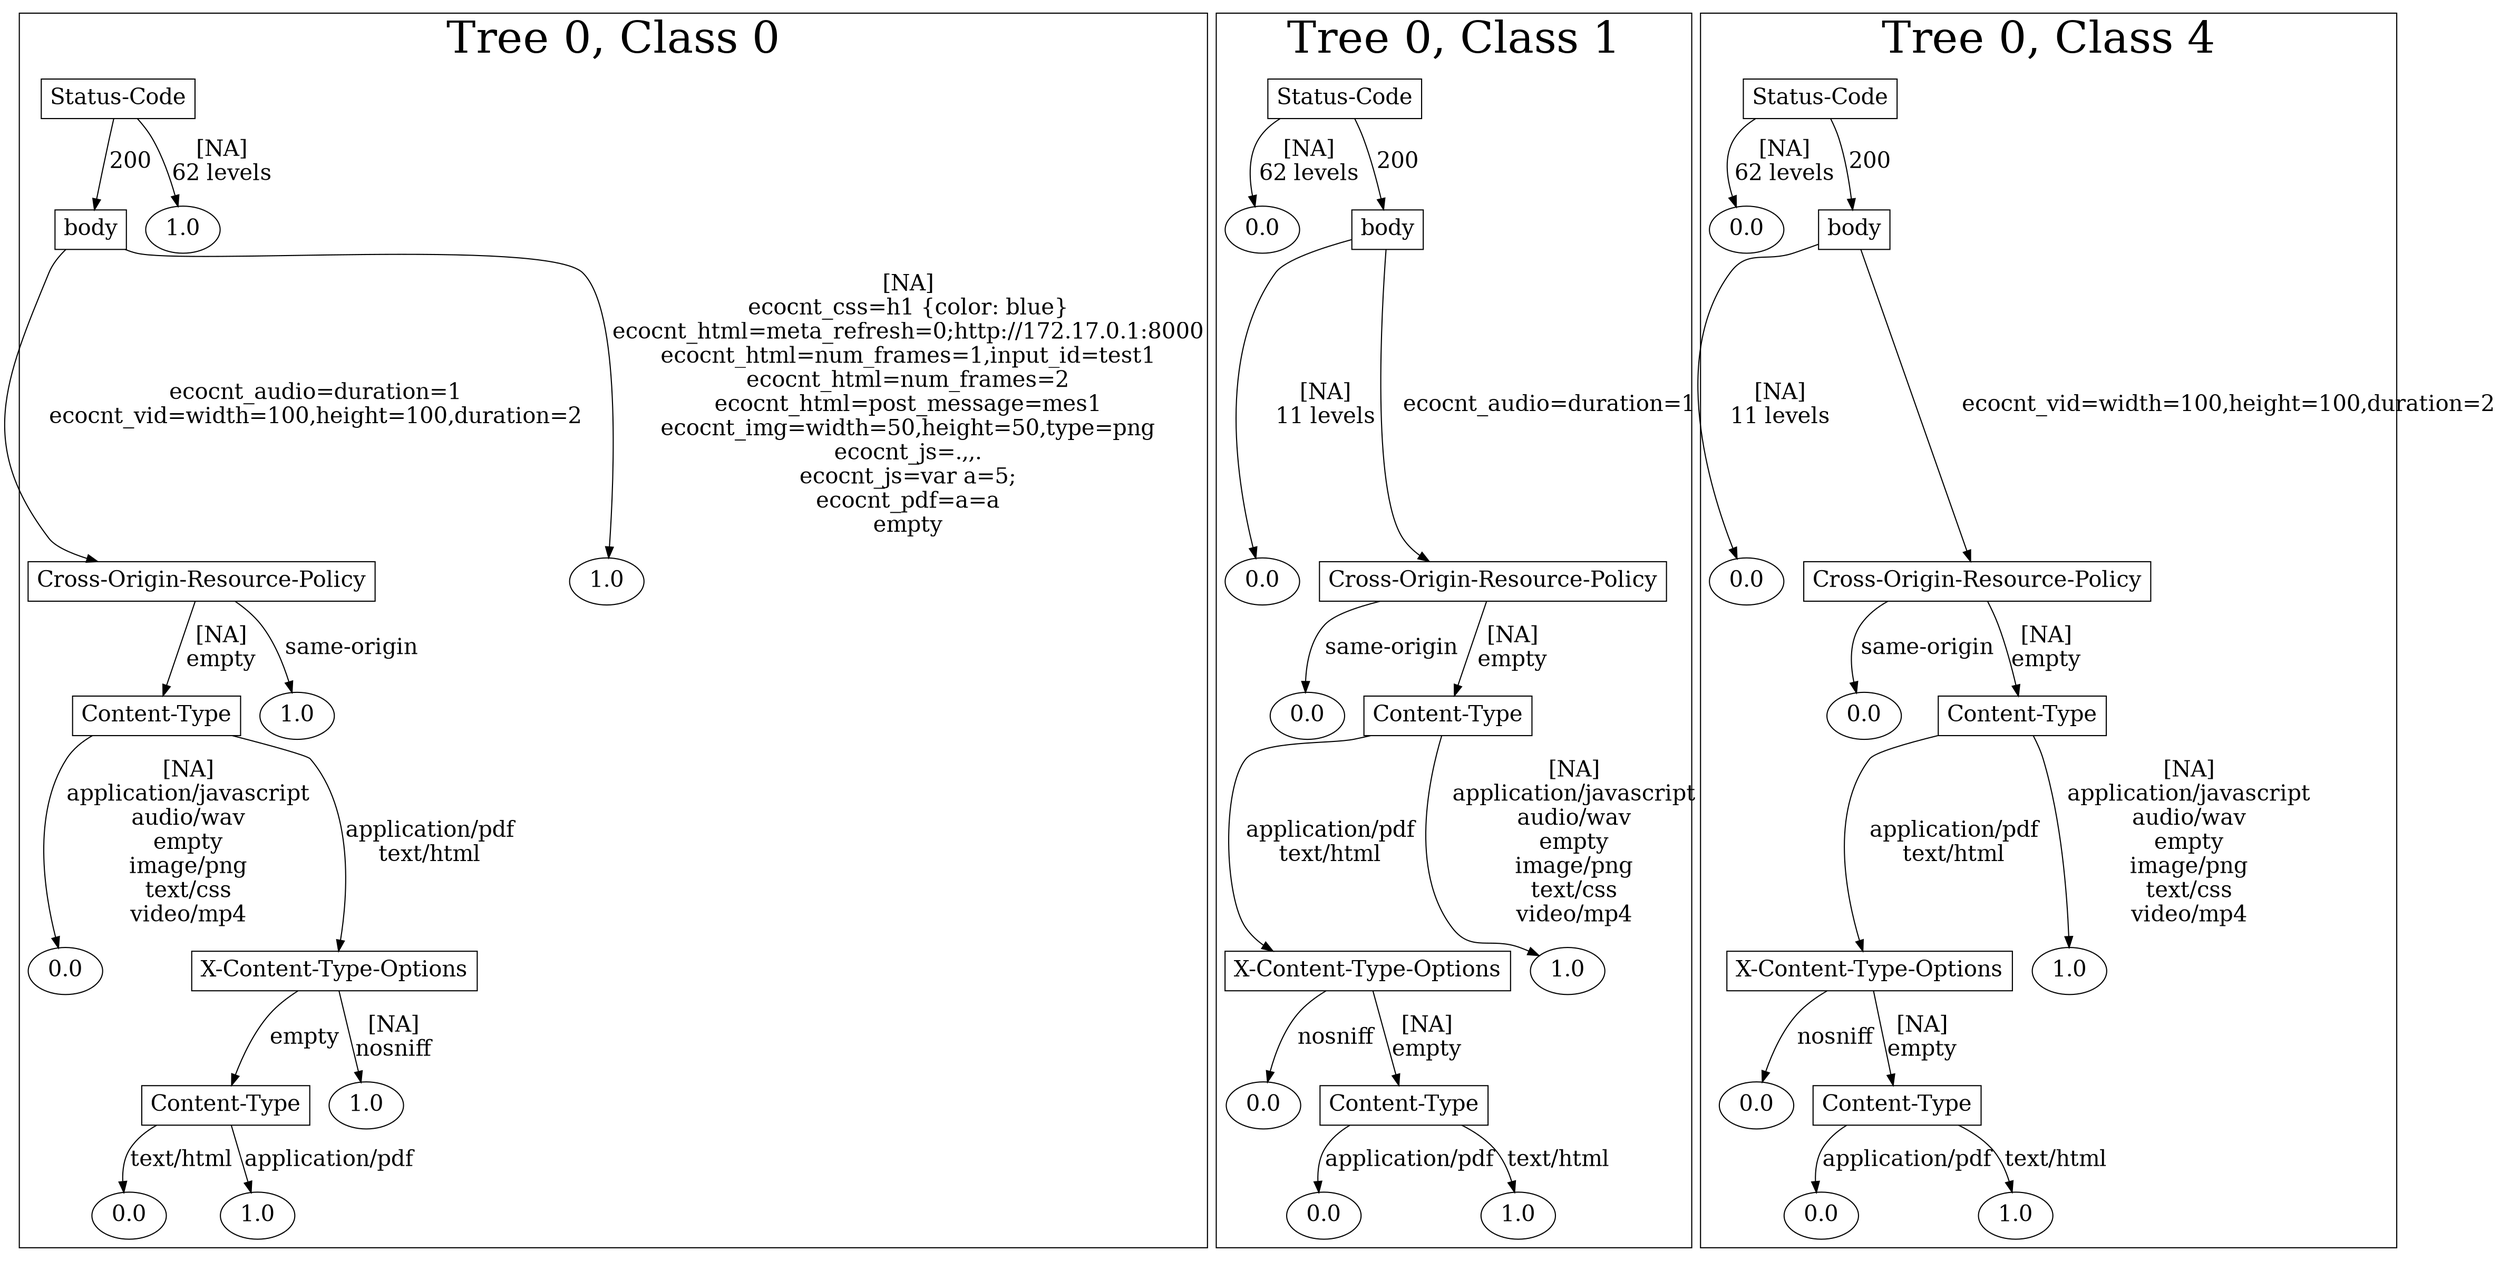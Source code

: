 /*
Generated by:
    http://https://github.com/h2oai/h2o-3/tree/master/h2o-genmodel/src/main/java/hex/genmodel/tools/PrintMojo.java
*/

/*
On a mac:

$ brew install graphviz
$ dot -Tpng file.gv -o file.png
$ open file.png
*/

digraph G {

subgraph cluster_0 {
/* Nodes */

/* Level 0 */
{
"SG_0_Node_0" [shape=box, fontsize=20, label="Status-Code"]
}

/* Level 1 */
{
"SG_0_Node_1" [shape=box, fontsize=20, label="body"]
"SG_0_Node_6" [fontsize=20, label="1.0"]
}

/* Level 2 */
{
"SG_0_Node_2" [shape=box, fontsize=20, label="Cross-Origin-Resource-Policy"]
"SG_0_Node_7" [fontsize=20, label="1.0"]
}

/* Level 3 */
{
"SG_0_Node_3" [shape=box, fontsize=20, label="Content-Type"]
"SG_0_Node_8" [fontsize=20, label="1.0"]
}

/* Level 4 */
{
"SG_0_Node_9" [fontsize=20, label="0.0"]
"SG_0_Node_4" [shape=box, fontsize=20, label="X-Content-Type-Options"]
}

/* Level 5 */
{
"SG_0_Node_5" [shape=box, fontsize=20, label="Content-Type"]
"SG_0_Node_10" [fontsize=20, label="1.0"]
}

/* Level 6 */
{
"SG_0_Node_11" [fontsize=20, label="0.0"]
"SG_0_Node_12" [fontsize=20, label="1.0"]
}

/* Edges */
"SG_0_Node_0" -> "SG_0_Node_1" [fontsize=20, label="200
"]
"SG_0_Node_0" -> "SG_0_Node_6" [fontsize=20, label="[NA]
62 levels
"]
"SG_0_Node_1" -> "SG_0_Node_2" [fontsize=20, label="ecocnt_audio=duration=1
ecocnt_vid=width=100,height=100,duration=2
"]
"SG_0_Node_1" -> "SG_0_Node_7" [fontsize=20, label="[NA]
ecocnt_css=h1 {color: blue}
ecocnt_html=meta_refresh=0;http://172.17.0.1:8000
ecocnt_html=num_frames=1,input_id=test1
ecocnt_html=num_frames=2
ecocnt_html=post_message=mes1
ecocnt_img=width=50,height=50,type=png
ecocnt_js=.,,.
ecocnt_js=var a=5;
ecocnt_pdf=a=a
empty
"]
"SG_0_Node_2" -> "SG_0_Node_3" [fontsize=20, label="[NA]
empty
"]
"SG_0_Node_2" -> "SG_0_Node_8" [fontsize=20, label="same-origin
"]
"SG_0_Node_3" -> "SG_0_Node_9" [fontsize=20, label="[NA]
application/javascript
audio/wav
empty
image/png
text/css
video/mp4
"]
"SG_0_Node_3" -> "SG_0_Node_4" [fontsize=20, label="application/pdf
text/html
"]
"SG_0_Node_4" -> "SG_0_Node_5" [fontsize=20, label="empty
"]
"SG_0_Node_4" -> "SG_0_Node_10" [fontsize=20, label="[NA]
nosniff
"]
"SG_0_Node_5" -> "SG_0_Node_11" [fontsize=20, label="text/html
"]
"SG_0_Node_5" -> "SG_0_Node_12" [fontsize=20, label="application/pdf
"]

fontsize=40
label="Tree 0, Class 0"
}

subgraph cluster_1 {
/* Nodes */

/* Level 0 */
{
"SG_1_Node_0" [shape=box, fontsize=20, label="Status-Code"]
}

/* Level 1 */
{
"SG_1_Node_6" [fontsize=20, label="0.0"]
"SG_1_Node_1" [shape=box, fontsize=20, label="body"]
}

/* Level 2 */
{
"SG_1_Node_7" [fontsize=20, label="0.0"]
"SG_1_Node_2" [shape=box, fontsize=20, label="Cross-Origin-Resource-Policy"]
}

/* Level 3 */
{
"SG_1_Node_8" [fontsize=20, label="0.0"]
"SG_1_Node_3" [shape=box, fontsize=20, label="Content-Type"]
}

/* Level 4 */
{
"SG_1_Node_4" [shape=box, fontsize=20, label="X-Content-Type-Options"]
"SG_1_Node_9" [fontsize=20, label="1.0"]
}

/* Level 5 */
{
"SG_1_Node_10" [fontsize=20, label="0.0"]
"SG_1_Node_5" [shape=box, fontsize=20, label="Content-Type"]
}

/* Level 6 */
{
"SG_1_Node_11" [fontsize=20, label="0.0"]
"SG_1_Node_12" [fontsize=20, label="1.0"]
}

/* Edges */
"SG_1_Node_0" -> "SG_1_Node_6" [fontsize=20, label="[NA]
62 levels
"]
"SG_1_Node_0" -> "SG_1_Node_1" [fontsize=20, label="200
"]
"SG_1_Node_1" -> "SG_1_Node_7" [fontsize=20, label="[NA]
11 levels
"]
"SG_1_Node_1" -> "SG_1_Node_2" [fontsize=20, label="ecocnt_audio=duration=1
"]
"SG_1_Node_2" -> "SG_1_Node_8" [fontsize=20, label="same-origin
"]
"SG_1_Node_2" -> "SG_1_Node_3" [fontsize=20, label="[NA]
empty
"]
"SG_1_Node_3" -> "SG_1_Node_4" [fontsize=20, label="application/pdf
text/html
"]
"SG_1_Node_3" -> "SG_1_Node_9" [fontsize=20, label="[NA]
application/javascript
audio/wav
empty
image/png
text/css
video/mp4
"]
"SG_1_Node_4" -> "SG_1_Node_10" [fontsize=20, label="nosniff
"]
"SG_1_Node_4" -> "SG_1_Node_5" [fontsize=20, label="[NA]
empty
"]
"SG_1_Node_5" -> "SG_1_Node_11" [fontsize=20, label="application/pdf
"]
"SG_1_Node_5" -> "SG_1_Node_12" [fontsize=20, label="text/html
"]

fontsize=40
label="Tree 0, Class 1"
}

subgraph cluster_2 {
/* Nodes */

/* Level 0 */
{
"SG_2_Node_0" [shape=box, fontsize=20, label="Status-Code"]
}

/* Level 1 */
{
"SG_2_Node_6" [fontsize=20, label="0.0"]
"SG_2_Node_1" [shape=box, fontsize=20, label="body"]
}

/* Level 2 */
{
"SG_2_Node_7" [fontsize=20, label="0.0"]
"SG_2_Node_2" [shape=box, fontsize=20, label="Cross-Origin-Resource-Policy"]
}

/* Level 3 */
{
"SG_2_Node_8" [fontsize=20, label="0.0"]
"SG_2_Node_3" [shape=box, fontsize=20, label="Content-Type"]
}

/* Level 4 */
{
"SG_2_Node_4" [shape=box, fontsize=20, label="X-Content-Type-Options"]
"SG_2_Node_9" [fontsize=20, label="1.0"]
}

/* Level 5 */
{
"SG_2_Node_10" [fontsize=20, label="0.0"]
"SG_2_Node_5" [shape=box, fontsize=20, label="Content-Type"]
}

/* Level 6 */
{
"SG_2_Node_11" [fontsize=20, label="0.0"]
"SG_2_Node_12" [fontsize=20, label="1.0"]
}

/* Edges */
"SG_2_Node_0" -> "SG_2_Node_6" [fontsize=20, label="[NA]
62 levels
"]
"SG_2_Node_0" -> "SG_2_Node_1" [fontsize=20, label="200
"]
"SG_2_Node_1" -> "SG_2_Node_7" [fontsize=20, label="[NA]
11 levels
"]
"SG_2_Node_1" -> "SG_2_Node_2" [fontsize=20, label="ecocnt_vid=width=100,height=100,duration=2
"]
"SG_2_Node_2" -> "SG_2_Node_8" [fontsize=20, label="same-origin
"]
"SG_2_Node_2" -> "SG_2_Node_3" [fontsize=20, label="[NA]
empty
"]
"SG_2_Node_3" -> "SG_2_Node_4" [fontsize=20, label="application/pdf
text/html
"]
"SG_2_Node_3" -> "SG_2_Node_9" [fontsize=20, label="[NA]
application/javascript
audio/wav
empty
image/png
text/css
video/mp4
"]
"SG_2_Node_4" -> "SG_2_Node_10" [fontsize=20, label="nosniff
"]
"SG_2_Node_4" -> "SG_2_Node_5" [fontsize=20, label="[NA]
empty
"]
"SG_2_Node_5" -> "SG_2_Node_11" [fontsize=20, label="application/pdf
"]
"SG_2_Node_5" -> "SG_2_Node_12" [fontsize=20, label="text/html
"]

fontsize=40
label="Tree 0, Class 4"
}

}

